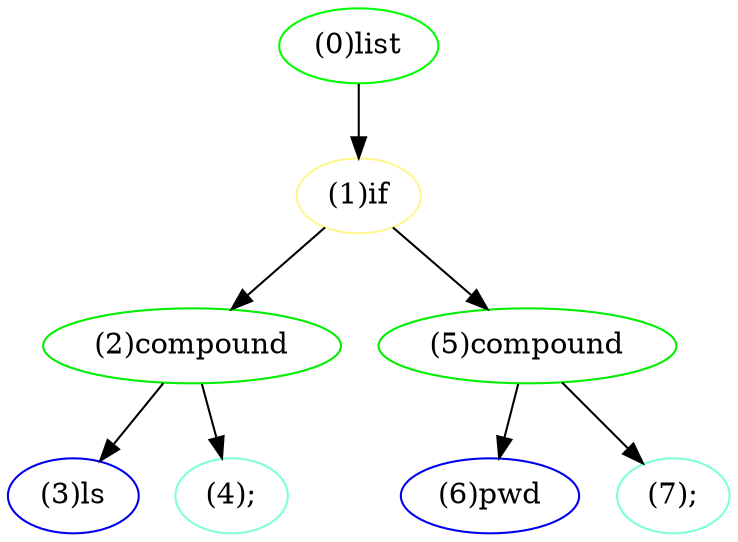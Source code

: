 digraph G {
"(0)list"[color=green]
"(1)if"[color=khaki1]
"(0)list" -> "(1)if"
"(1)if"[color=khaki1]
"(2)compound"[color=green2]
"(1)if" -> "(2)compound"
"(2)compound"[color=green2]
"(3)ls"[color=blue2]
"(2)compound" -> "(3)ls"
"(3)ls"[color=blue2]
"(4);"[color=aquamarine]
"(2)compound" -> "(4);"
"(4);"[color=aquamarine]
"(5)compound"[color=green2]
"(1)if" -> "(5)compound"
"(5)compound"[color=green2]
"(6)pwd"[color=blue2]
"(5)compound" -> "(6)pwd"
"(6)pwd"[color=blue2]
"(7);"[color=aquamarine]
"(5)compound" -> "(7);"
"(7);"[color=aquamarine]
}